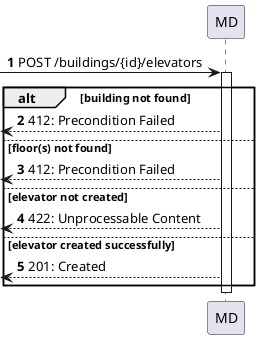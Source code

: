 @startuml
autonumber

participant "MD" as mdr

[-> mdr : POST /buildings/{id}/elevators

activate mdr
    alt building not found
        [<-- mdr : 412: Precondition Failed
    else floor(s) not found
        [<-- mdr : 412: Precondition Failed
    else elevator not created
        [<-- mdr : 422: Unprocessable Content
    else elevator created successfully
        [<-- mdr : 201: Created
    end
deactivate mdr

@enduml
